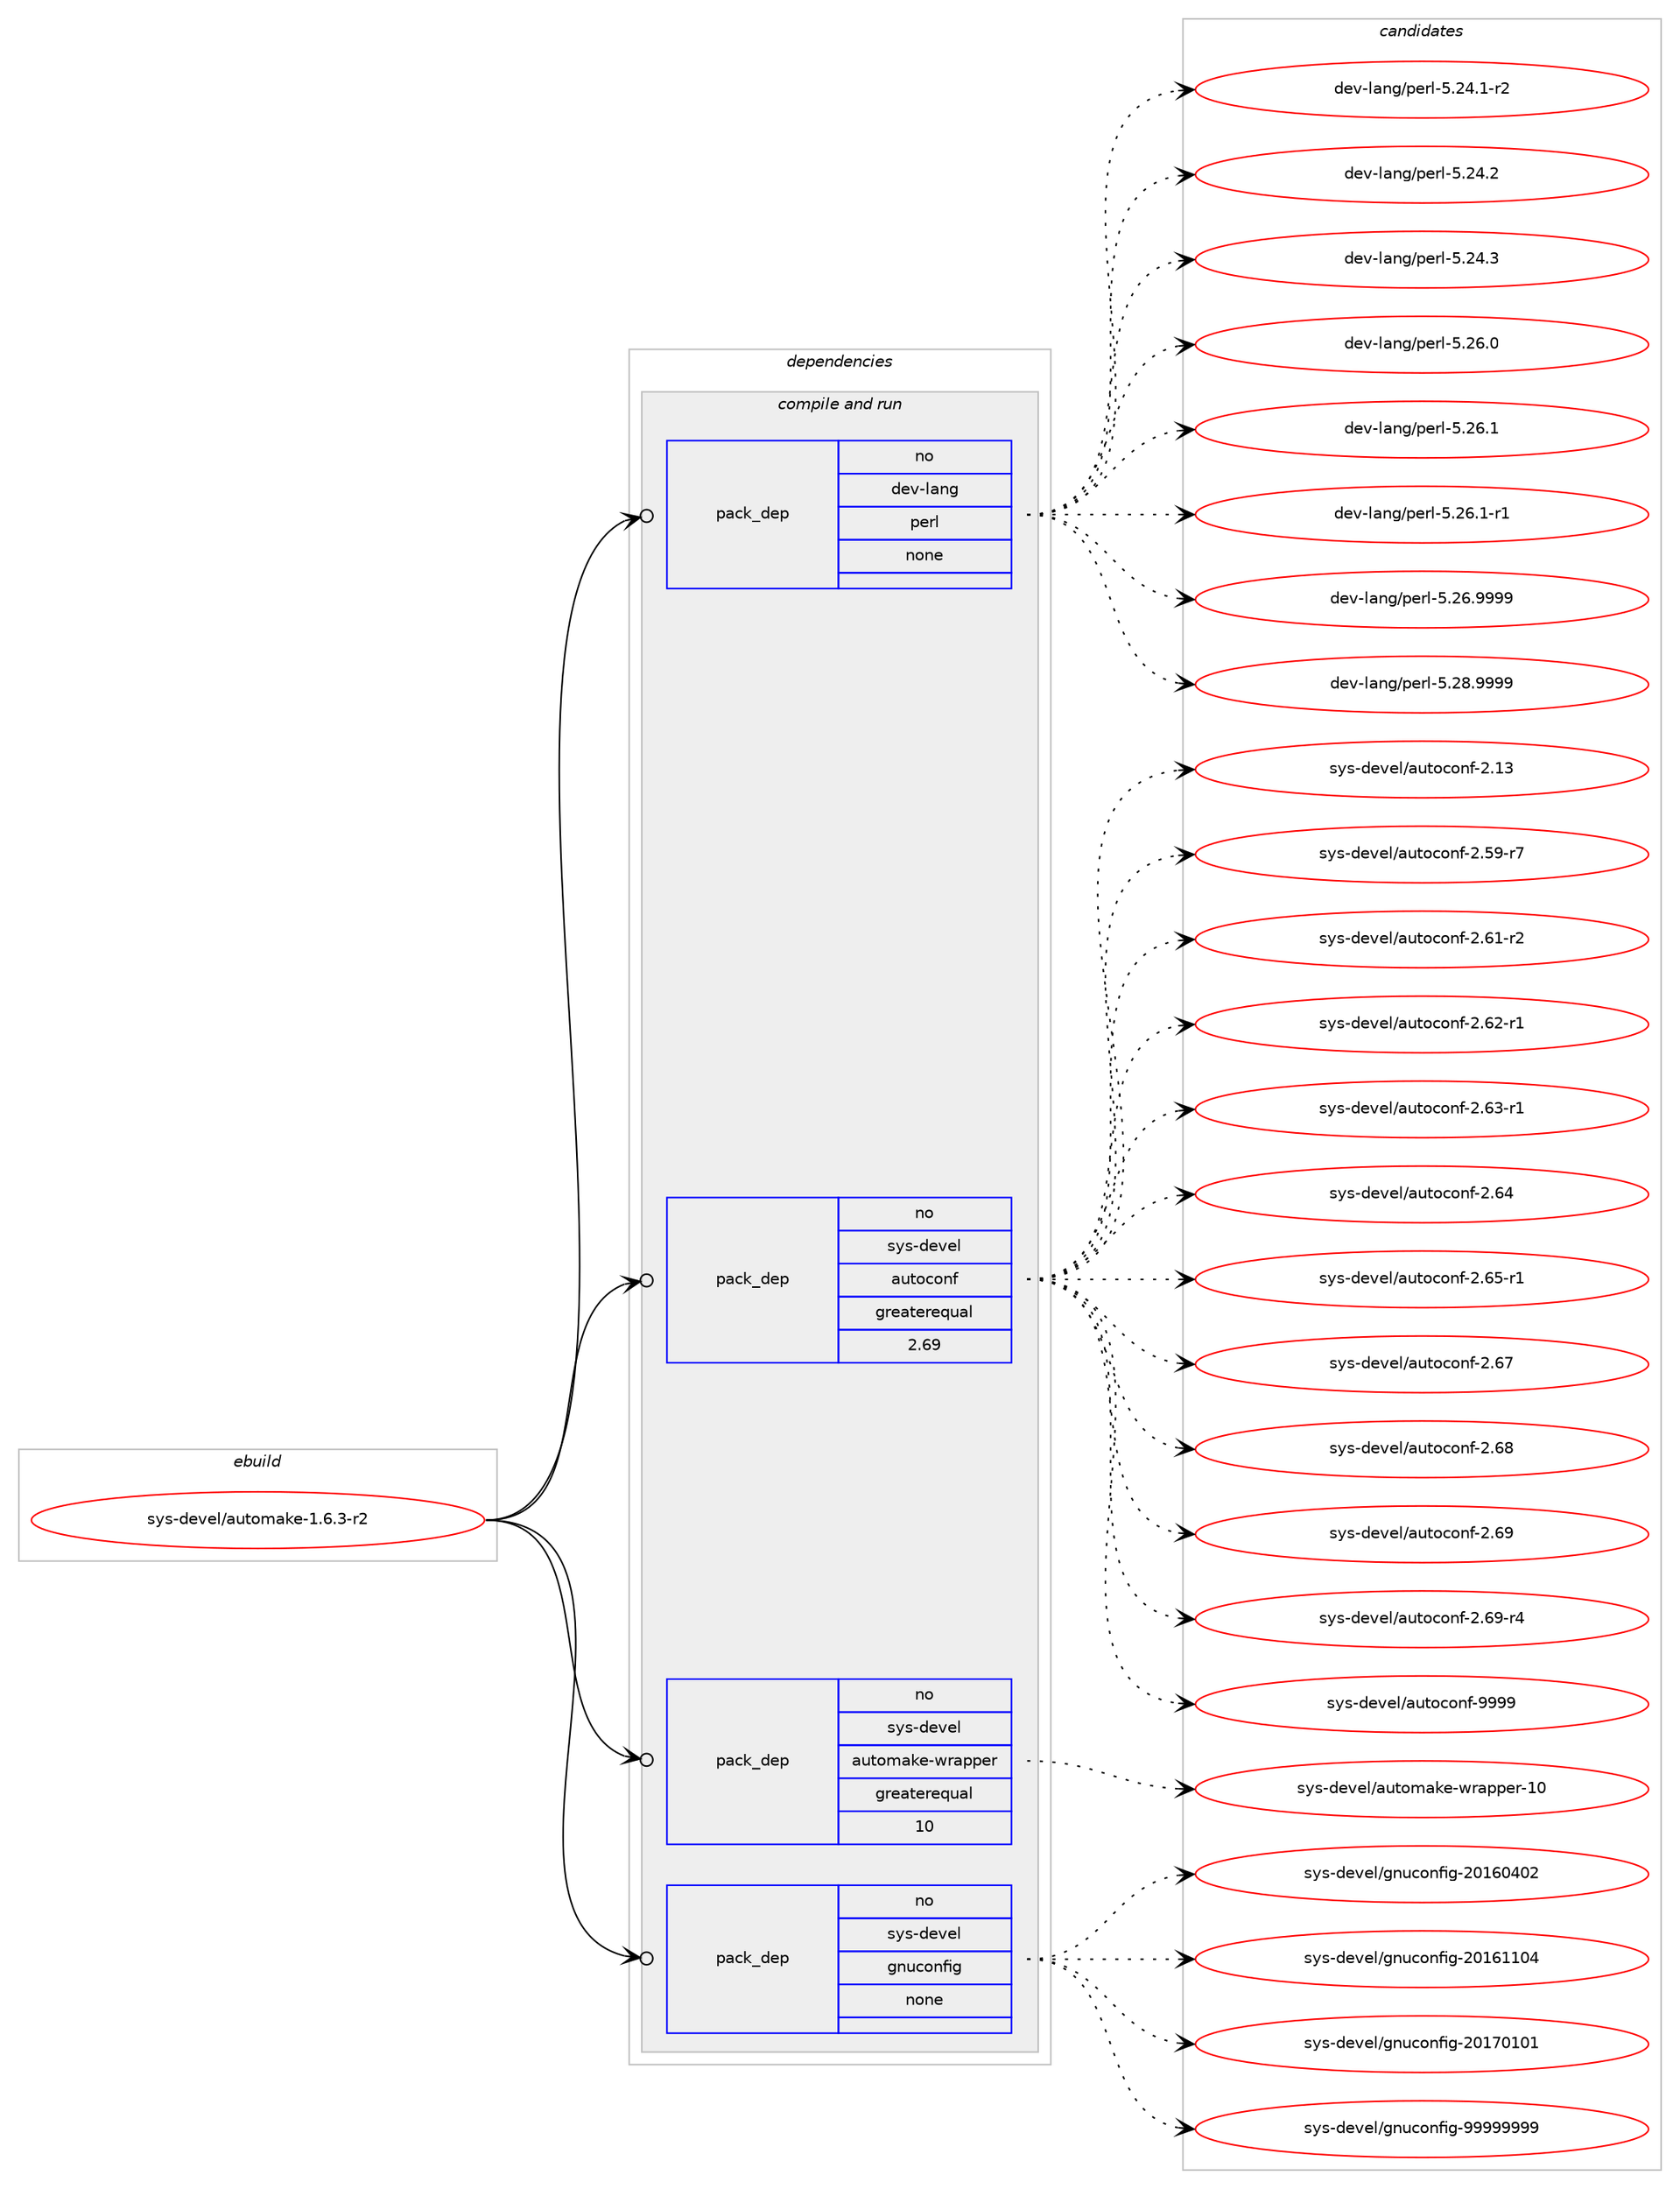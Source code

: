 digraph prolog {

# *************
# Graph options
# *************

newrank=true;
concentrate=true;
compound=true;
graph [rankdir=LR,fontname=Helvetica,fontsize=10,ranksep=1.5];#, ranksep=2.5, nodesep=0.2];
edge  [arrowhead=vee];
node  [fontname=Helvetica,fontsize=10];

# **********
# The ebuild
# **********

subgraph cluster_leftcol {
color=gray;
rank=same;
label=<<i>ebuild</i>>;
id [label="sys-devel/automake-1.6.3-r2", color=red, width=4, href="../sys-devel/automake-1.6.3-r2.svg"];
}

# ****************
# The dependencies
# ****************

subgraph cluster_midcol {
color=gray;
label=<<i>dependencies</i>>;
subgraph cluster_compile {
fillcolor="#eeeeee";
style=filled;
label=<<i>compile</i>>;
}
subgraph cluster_compileandrun {
fillcolor="#eeeeee";
style=filled;
label=<<i>compile and run</i>>;
subgraph pack358810 {
dependency483010 [label=<<TABLE BORDER="0" CELLBORDER="1" CELLSPACING="0" CELLPADDING="4" WIDTH="220"><TR><TD ROWSPAN="6" CELLPADDING="30">pack_dep</TD></TR><TR><TD WIDTH="110">no</TD></TR><TR><TD>dev-lang</TD></TR><TR><TD>perl</TD></TR><TR><TD>none</TD></TR><TR><TD></TD></TR></TABLE>>, shape=none, color=blue];
}
id:e -> dependency483010:w [weight=20,style="solid",arrowhead="odotvee"];
subgraph pack358811 {
dependency483011 [label=<<TABLE BORDER="0" CELLBORDER="1" CELLSPACING="0" CELLPADDING="4" WIDTH="220"><TR><TD ROWSPAN="6" CELLPADDING="30">pack_dep</TD></TR><TR><TD WIDTH="110">no</TD></TR><TR><TD>sys-devel</TD></TR><TR><TD>autoconf</TD></TR><TR><TD>greaterequal</TD></TR><TR><TD>2.69</TD></TR></TABLE>>, shape=none, color=blue];
}
id:e -> dependency483011:w [weight=20,style="solid",arrowhead="odotvee"];
subgraph pack358812 {
dependency483012 [label=<<TABLE BORDER="0" CELLBORDER="1" CELLSPACING="0" CELLPADDING="4" WIDTH="220"><TR><TD ROWSPAN="6" CELLPADDING="30">pack_dep</TD></TR><TR><TD WIDTH="110">no</TD></TR><TR><TD>sys-devel</TD></TR><TR><TD>automake-wrapper</TD></TR><TR><TD>greaterequal</TD></TR><TR><TD>10</TD></TR></TABLE>>, shape=none, color=blue];
}
id:e -> dependency483012:w [weight=20,style="solid",arrowhead="odotvee"];
subgraph pack358813 {
dependency483013 [label=<<TABLE BORDER="0" CELLBORDER="1" CELLSPACING="0" CELLPADDING="4" WIDTH="220"><TR><TD ROWSPAN="6" CELLPADDING="30">pack_dep</TD></TR><TR><TD WIDTH="110">no</TD></TR><TR><TD>sys-devel</TD></TR><TR><TD>gnuconfig</TD></TR><TR><TD>none</TD></TR><TR><TD></TD></TR></TABLE>>, shape=none, color=blue];
}
id:e -> dependency483013:w [weight=20,style="solid",arrowhead="odotvee"];
}
subgraph cluster_run {
fillcolor="#eeeeee";
style=filled;
label=<<i>run</i>>;
}
}

# **************
# The candidates
# **************

subgraph cluster_choices {
rank=same;
color=gray;
label=<<i>candidates</i>>;

subgraph choice358810 {
color=black;
nodesep=1;
choice100101118451089711010347112101114108455346505246494511450 [label="dev-lang/perl-5.24.1-r2", color=red, width=4,href="../dev-lang/perl-5.24.1-r2.svg"];
choice10010111845108971101034711210111410845534650524650 [label="dev-lang/perl-5.24.2", color=red, width=4,href="../dev-lang/perl-5.24.2.svg"];
choice10010111845108971101034711210111410845534650524651 [label="dev-lang/perl-5.24.3", color=red, width=4,href="../dev-lang/perl-5.24.3.svg"];
choice10010111845108971101034711210111410845534650544648 [label="dev-lang/perl-5.26.0", color=red, width=4,href="../dev-lang/perl-5.26.0.svg"];
choice10010111845108971101034711210111410845534650544649 [label="dev-lang/perl-5.26.1", color=red, width=4,href="../dev-lang/perl-5.26.1.svg"];
choice100101118451089711010347112101114108455346505446494511449 [label="dev-lang/perl-5.26.1-r1", color=red, width=4,href="../dev-lang/perl-5.26.1-r1.svg"];
choice10010111845108971101034711210111410845534650544657575757 [label="dev-lang/perl-5.26.9999", color=red, width=4,href="../dev-lang/perl-5.26.9999.svg"];
choice10010111845108971101034711210111410845534650564657575757 [label="dev-lang/perl-5.28.9999", color=red, width=4,href="../dev-lang/perl-5.28.9999.svg"];
dependency483010:e -> choice100101118451089711010347112101114108455346505246494511450:w [style=dotted,weight="100"];
dependency483010:e -> choice10010111845108971101034711210111410845534650524650:w [style=dotted,weight="100"];
dependency483010:e -> choice10010111845108971101034711210111410845534650524651:w [style=dotted,weight="100"];
dependency483010:e -> choice10010111845108971101034711210111410845534650544648:w [style=dotted,weight="100"];
dependency483010:e -> choice10010111845108971101034711210111410845534650544649:w [style=dotted,weight="100"];
dependency483010:e -> choice100101118451089711010347112101114108455346505446494511449:w [style=dotted,weight="100"];
dependency483010:e -> choice10010111845108971101034711210111410845534650544657575757:w [style=dotted,weight="100"];
dependency483010:e -> choice10010111845108971101034711210111410845534650564657575757:w [style=dotted,weight="100"];
}
subgraph choice358811 {
color=black;
nodesep=1;
choice115121115451001011181011084797117116111991111101024550464951 [label="sys-devel/autoconf-2.13", color=red, width=4,href="../sys-devel/autoconf-2.13.svg"];
choice1151211154510010111810110847971171161119911111010245504653574511455 [label="sys-devel/autoconf-2.59-r7", color=red, width=4,href="../sys-devel/autoconf-2.59-r7.svg"];
choice1151211154510010111810110847971171161119911111010245504654494511450 [label="sys-devel/autoconf-2.61-r2", color=red, width=4,href="../sys-devel/autoconf-2.61-r2.svg"];
choice1151211154510010111810110847971171161119911111010245504654504511449 [label="sys-devel/autoconf-2.62-r1", color=red, width=4,href="../sys-devel/autoconf-2.62-r1.svg"];
choice1151211154510010111810110847971171161119911111010245504654514511449 [label="sys-devel/autoconf-2.63-r1", color=red, width=4,href="../sys-devel/autoconf-2.63-r1.svg"];
choice115121115451001011181011084797117116111991111101024550465452 [label="sys-devel/autoconf-2.64", color=red, width=4,href="../sys-devel/autoconf-2.64.svg"];
choice1151211154510010111810110847971171161119911111010245504654534511449 [label="sys-devel/autoconf-2.65-r1", color=red, width=4,href="../sys-devel/autoconf-2.65-r1.svg"];
choice115121115451001011181011084797117116111991111101024550465455 [label="sys-devel/autoconf-2.67", color=red, width=4,href="../sys-devel/autoconf-2.67.svg"];
choice115121115451001011181011084797117116111991111101024550465456 [label="sys-devel/autoconf-2.68", color=red, width=4,href="../sys-devel/autoconf-2.68.svg"];
choice115121115451001011181011084797117116111991111101024550465457 [label="sys-devel/autoconf-2.69", color=red, width=4,href="../sys-devel/autoconf-2.69.svg"];
choice1151211154510010111810110847971171161119911111010245504654574511452 [label="sys-devel/autoconf-2.69-r4", color=red, width=4,href="../sys-devel/autoconf-2.69-r4.svg"];
choice115121115451001011181011084797117116111991111101024557575757 [label="sys-devel/autoconf-9999", color=red, width=4,href="../sys-devel/autoconf-9999.svg"];
dependency483011:e -> choice115121115451001011181011084797117116111991111101024550464951:w [style=dotted,weight="100"];
dependency483011:e -> choice1151211154510010111810110847971171161119911111010245504653574511455:w [style=dotted,weight="100"];
dependency483011:e -> choice1151211154510010111810110847971171161119911111010245504654494511450:w [style=dotted,weight="100"];
dependency483011:e -> choice1151211154510010111810110847971171161119911111010245504654504511449:w [style=dotted,weight="100"];
dependency483011:e -> choice1151211154510010111810110847971171161119911111010245504654514511449:w [style=dotted,weight="100"];
dependency483011:e -> choice115121115451001011181011084797117116111991111101024550465452:w [style=dotted,weight="100"];
dependency483011:e -> choice1151211154510010111810110847971171161119911111010245504654534511449:w [style=dotted,weight="100"];
dependency483011:e -> choice115121115451001011181011084797117116111991111101024550465455:w [style=dotted,weight="100"];
dependency483011:e -> choice115121115451001011181011084797117116111991111101024550465456:w [style=dotted,weight="100"];
dependency483011:e -> choice115121115451001011181011084797117116111991111101024550465457:w [style=dotted,weight="100"];
dependency483011:e -> choice1151211154510010111810110847971171161119911111010245504654574511452:w [style=dotted,weight="100"];
dependency483011:e -> choice115121115451001011181011084797117116111991111101024557575757:w [style=dotted,weight="100"];
}
subgraph choice358812 {
color=black;
nodesep=1;
choice115121115451001011181011084797117116111109971071014511911497112112101114454948 [label="sys-devel/automake-wrapper-10", color=red, width=4,href="../sys-devel/automake-wrapper-10.svg"];
dependency483012:e -> choice115121115451001011181011084797117116111109971071014511911497112112101114454948:w [style=dotted,weight="100"];
}
subgraph choice358813 {
color=black;
nodesep=1;
choice115121115451001011181011084710311011799111110102105103455048495448524850 [label="sys-devel/gnuconfig-20160402", color=red, width=4,href="../sys-devel/gnuconfig-20160402.svg"];
choice115121115451001011181011084710311011799111110102105103455048495449494852 [label="sys-devel/gnuconfig-20161104", color=red, width=4,href="../sys-devel/gnuconfig-20161104.svg"];
choice115121115451001011181011084710311011799111110102105103455048495548494849 [label="sys-devel/gnuconfig-20170101", color=red, width=4,href="../sys-devel/gnuconfig-20170101.svg"];
choice115121115451001011181011084710311011799111110102105103455757575757575757 [label="sys-devel/gnuconfig-99999999", color=red, width=4,href="../sys-devel/gnuconfig-99999999.svg"];
dependency483013:e -> choice115121115451001011181011084710311011799111110102105103455048495448524850:w [style=dotted,weight="100"];
dependency483013:e -> choice115121115451001011181011084710311011799111110102105103455048495449494852:w [style=dotted,weight="100"];
dependency483013:e -> choice115121115451001011181011084710311011799111110102105103455048495548494849:w [style=dotted,weight="100"];
dependency483013:e -> choice115121115451001011181011084710311011799111110102105103455757575757575757:w [style=dotted,weight="100"];
}
}

}
